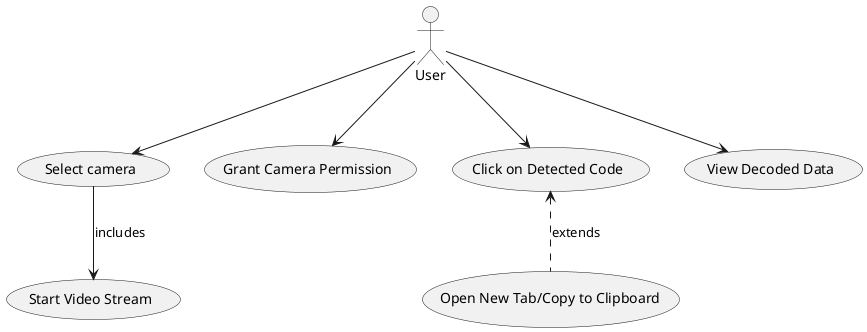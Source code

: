 @startuml usecase
actor User

User --> (Select camera)
User --> (Grant Camera Permission)
User --> (Click on Detected Code)
User --> (View Decoded Data)

(Select camera) --> (Start Video Stream) : includes
(Click on Detected Code) <.. (Open New Tab/Copy to Clipboard) : extends
(View Decoded Data)

@enduml
